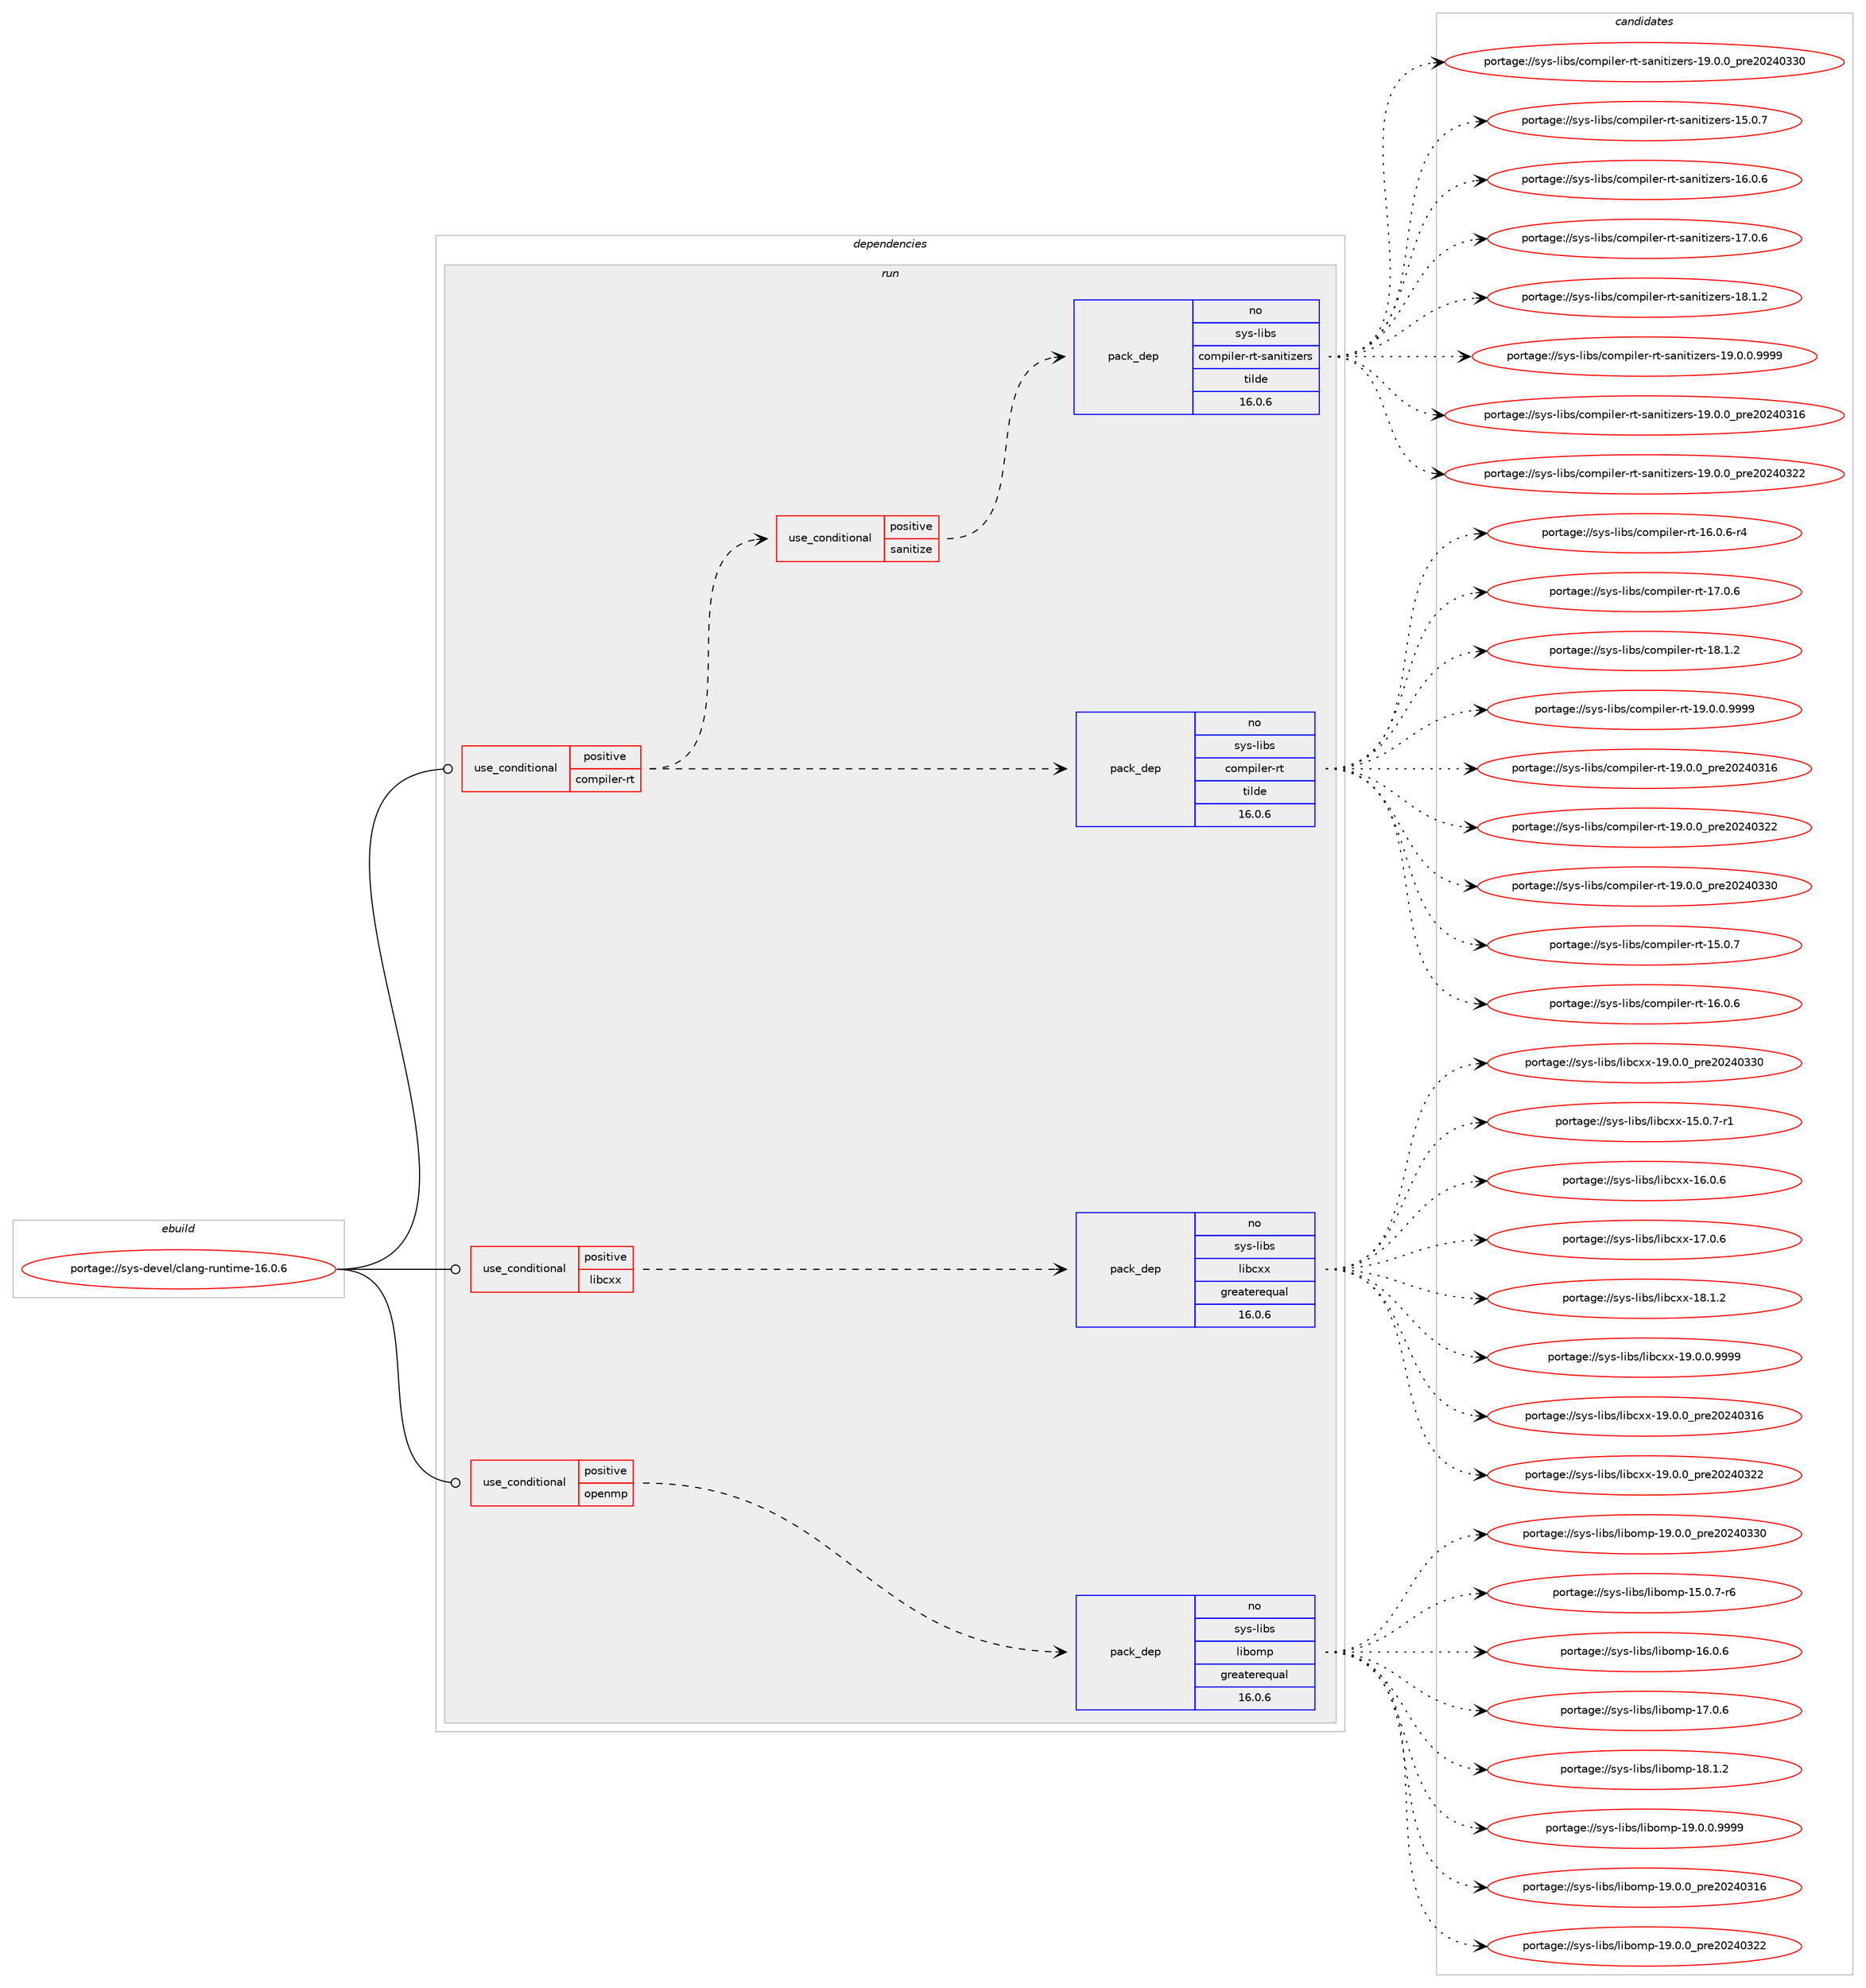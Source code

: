 digraph prolog {

# *************
# Graph options
# *************

newrank=true;
concentrate=true;
compound=true;
graph [rankdir=LR,fontname=Helvetica,fontsize=10,ranksep=1.5];#, ranksep=2.5, nodesep=0.2];
edge  [arrowhead=vee];
node  [fontname=Helvetica,fontsize=10];

# **********
# The ebuild
# **********

subgraph cluster_leftcol {
color=gray;
rank=same;
label=<<i>ebuild</i>>;
id [label="portage://sys-devel/clang-runtime-16.0.6", color=red, width=4, href="../sys-devel/clang-runtime-16.0.6.svg"];
}

# ****************
# The dependencies
# ****************

subgraph cluster_midcol {
color=gray;
label=<<i>dependencies</i>>;
subgraph cluster_compile {
fillcolor="#eeeeee";
style=filled;
label=<<i>compile</i>>;
}
subgraph cluster_compileandrun {
fillcolor="#eeeeee";
style=filled;
label=<<i>compile and run</i>>;
}
subgraph cluster_run {
fillcolor="#eeeeee";
style=filled;
label=<<i>run</i>>;
subgraph cond784 {
dependency1149 [label=<<TABLE BORDER="0" CELLBORDER="1" CELLSPACING="0" CELLPADDING="4"><TR><TD ROWSPAN="3" CELLPADDING="10">use_conditional</TD></TR><TR><TD>positive</TD></TR><TR><TD>compiler-rt</TD></TR></TABLE>>, shape=none, color=red];
subgraph pack342 {
dependency1150 [label=<<TABLE BORDER="0" CELLBORDER="1" CELLSPACING="0" CELLPADDING="4" WIDTH="220"><TR><TD ROWSPAN="6" CELLPADDING="30">pack_dep</TD></TR><TR><TD WIDTH="110">no</TD></TR><TR><TD>sys-libs</TD></TR><TR><TD>compiler-rt</TD></TR><TR><TD>tilde</TD></TR><TR><TD>16.0.6</TD></TR></TABLE>>, shape=none, color=blue];
}
dependency1149:e -> dependency1150:w [weight=20,style="dashed",arrowhead="vee"];
subgraph cond785 {
dependency1151 [label=<<TABLE BORDER="0" CELLBORDER="1" CELLSPACING="0" CELLPADDING="4"><TR><TD ROWSPAN="3" CELLPADDING="10">use_conditional</TD></TR><TR><TD>positive</TD></TR><TR><TD>sanitize</TD></TR></TABLE>>, shape=none, color=red];
subgraph pack343 {
dependency1152 [label=<<TABLE BORDER="0" CELLBORDER="1" CELLSPACING="0" CELLPADDING="4" WIDTH="220"><TR><TD ROWSPAN="6" CELLPADDING="30">pack_dep</TD></TR><TR><TD WIDTH="110">no</TD></TR><TR><TD>sys-libs</TD></TR><TR><TD>compiler-rt-sanitizers</TD></TR><TR><TD>tilde</TD></TR><TR><TD>16.0.6</TD></TR></TABLE>>, shape=none, color=blue];
}
dependency1151:e -> dependency1152:w [weight=20,style="dashed",arrowhead="vee"];
}
dependency1149:e -> dependency1151:w [weight=20,style="dashed",arrowhead="vee"];
}
id:e -> dependency1149:w [weight=20,style="solid",arrowhead="odot"];
subgraph cond786 {
dependency1153 [label=<<TABLE BORDER="0" CELLBORDER="1" CELLSPACING="0" CELLPADDING="4"><TR><TD ROWSPAN="3" CELLPADDING="10">use_conditional</TD></TR><TR><TD>positive</TD></TR><TR><TD>libcxx</TD></TR></TABLE>>, shape=none, color=red];
subgraph pack344 {
dependency1154 [label=<<TABLE BORDER="0" CELLBORDER="1" CELLSPACING="0" CELLPADDING="4" WIDTH="220"><TR><TD ROWSPAN="6" CELLPADDING="30">pack_dep</TD></TR><TR><TD WIDTH="110">no</TD></TR><TR><TD>sys-libs</TD></TR><TR><TD>libcxx</TD></TR><TR><TD>greaterequal</TD></TR><TR><TD>16.0.6</TD></TR></TABLE>>, shape=none, color=blue];
}
dependency1153:e -> dependency1154:w [weight=20,style="dashed",arrowhead="vee"];
}
id:e -> dependency1153:w [weight=20,style="solid",arrowhead="odot"];
subgraph cond787 {
dependency1155 [label=<<TABLE BORDER="0" CELLBORDER="1" CELLSPACING="0" CELLPADDING="4"><TR><TD ROWSPAN="3" CELLPADDING="10">use_conditional</TD></TR><TR><TD>positive</TD></TR><TR><TD>openmp</TD></TR></TABLE>>, shape=none, color=red];
subgraph pack345 {
dependency1156 [label=<<TABLE BORDER="0" CELLBORDER="1" CELLSPACING="0" CELLPADDING="4" WIDTH="220"><TR><TD ROWSPAN="6" CELLPADDING="30">pack_dep</TD></TR><TR><TD WIDTH="110">no</TD></TR><TR><TD>sys-libs</TD></TR><TR><TD>libomp</TD></TR><TR><TD>greaterequal</TD></TR><TR><TD>16.0.6</TD></TR></TABLE>>, shape=none, color=blue];
}
dependency1155:e -> dependency1156:w [weight=20,style="dashed",arrowhead="vee"];
}
id:e -> dependency1155:w [weight=20,style="solid",arrowhead="odot"];
}
}

# **************
# The candidates
# **************

subgraph cluster_choices {
rank=same;
color=gray;
label=<<i>candidates</i>>;

subgraph choice342 {
color=black;
nodesep=1;
choice115121115451081059811547991111091121051081011144511411645495346484655 [label="portage://sys-libs/compiler-rt-15.0.7", color=red, width=4,href="../sys-libs/compiler-rt-15.0.7.svg"];
choice115121115451081059811547991111091121051081011144511411645495446484654 [label="portage://sys-libs/compiler-rt-16.0.6", color=red, width=4,href="../sys-libs/compiler-rt-16.0.6.svg"];
choice1151211154510810598115479911110911210510810111445114116454954464846544511452 [label="portage://sys-libs/compiler-rt-16.0.6-r4", color=red, width=4,href="../sys-libs/compiler-rt-16.0.6-r4.svg"];
choice115121115451081059811547991111091121051081011144511411645495546484654 [label="portage://sys-libs/compiler-rt-17.0.6", color=red, width=4,href="../sys-libs/compiler-rt-17.0.6.svg"];
choice115121115451081059811547991111091121051081011144511411645495646494650 [label="portage://sys-libs/compiler-rt-18.1.2", color=red, width=4,href="../sys-libs/compiler-rt-18.1.2.svg"];
choice1151211154510810598115479911110911210510810111445114116454957464846484657575757 [label="portage://sys-libs/compiler-rt-19.0.0.9999", color=red, width=4,href="../sys-libs/compiler-rt-19.0.0.9999.svg"];
choice115121115451081059811547991111091121051081011144511411645495746484648951121141015048505248514954 [label="portage://sys-libs/compiler-rt-19.0.0_pre20240316", color=red, width=4,href="../sys-libs/compiler-rt-19.0.0_pre20240316.svg"];
choice115121115451081059811547991111091121051081011144511411645495746484648951121141015048505248515050 [label="portage://sys-libs/compiler-rt-19.0.0_pre20240322", color=red, width=4,href="../sys-libs/compiler-rt-19.0.0_pre20240322.svg"];
choice115121115451081059811547991111091121051081011144511411645495746484648951121141015048505248515148 [label="portage://sys-libs/compiler-rt-19.0.0_pre20240330", color=red, width=4,href="../sys-libs/compiler-rt-19.0.0_pre20240330.svg"];
dependency1150:e -> choice115121115451081059811547991111091121051081011144511411645495346484655:w [style=dotted,weight="100"];
dependency1150:e -> choice115121115451081059811547991111091121051081011144511411645495446484654:w [style=dotted,weight="100"];
dependency1150:e -> choice1151211154510810598115479911110911210510810111445114116454954464846544511452:w [style=dotted,weight="100"];
dependency1150:e -> choice115121115451081059811547991111091121051081011144511411645495546484654:w [style=dotted,weight="100"];
dependency1150:e -> choice115121115451081059811547991111091121051081011144511411645495646494650:w [style=dotted,weight="100"];
dependency1150:e -> choice1151211154510810598115479911110911210510810111445114116454957464846484657575757:w [style=dotted,weight="100"];
dependency1150:e -> choice115121115451081059811547991111091121051081011144511411645495746484648951121141015048505248514954:w [style=dotted,weight="100"];
dependency1150:e -> choice115121115451081059811547991111091121051081011144511411645495746484648951121141015048505248515050:w [style=dotted,weight="100"];
dependency1150:e -> choice115121115451081059811547991111091121051081011144511411645495746484648951121141015048505248515148:w [style=dotted,weight="100"];
}
subgraph choice343 {
color=black;
nodesep=1;
choice1151211154510810598115479911110911210510810111445114116451159711010511610512210111411545495346484655 [label="portage://sys-libs/compiler-rt-sanitizers-15.0.7", color=red, width=4,href="../sys-libs/compiler-rt-sanitizers-15.0.7.svg"];
choice1151211154510810598115479911110911210510810111445114116451159711010511610512210111411545495446484654 [label="portage://sys-libs/compiler-rt-sanitizers-16.0.6", color=red, width=4,href="../sys-libs/compiler-rt-sanitizers-16.0.6.svg"];
choice1151211154510810598115479911110911210510810111445114116451159711010511610512210111411545495546484654 [label="portage://sys-libs/compiler-rt-sanitizers-17.0.6", color=red, width=4,href="../sys-libs/compiler-rt-sanitizers-17.0.6.svg"];
choice1151211154510810598115479911110911210510810111445114116451159711010511610512210111411545495646494650 [label="portage://sys-libs/compiler-rt-sanitizers-18.1.2", color=red, width=4,href="../sys-libs/compiler-rt-sanitizers-18.1.2.svg"];
choice11512111545108105981154799111109112105108101114451141164511597110105116105122101114115454957464846484657575757 [label="portage://sys-libs/compiler-rt-sanitizers-19.0.0.9999", color=red, width=4,href="../sys-libs/compiler-rt-sanitizers-19.0.0.9999.svg"];
choice1151211154510810598115479911110911210510810111445114116451159711010511610512210111411545495746484648951121141015048505248514954 [label="portage://sys-libs/compiler-rt-sanitizers-19.0.0_pre20240316", color=red, width=4,href="../sys-libs/compiler-rt-sanitizers-19.0.0_pre20240316.svg"];
choice1151211154510810598115479911110911210510810111445114116451159711010511610512210111411545495746484648951121141015048505248515050 [label="portage://sys-libs/compiler-rt-sanitizers-19.0.0_pre20240322", color=red, width=4,href="../sys-libs/compiler-rt-sanitizers-19.0.0_pre20240322.svg"];
choice1151211154510810598115479911110911210510810111445114116451159711010511610512210111411545495746484648951121141015048505248515148 [label="portage://sys-libs/compiler-rt-sanitizers-19.0.0_pre20240330", color=red, width=4,href="../sys-libs/compiler-rt-sanitizers-19.0.0_pre20240330.svg"];
dependency1152:e -> choice1151211154510810598115479911110911210510810111445114116451159711010511610512210111411545495346484655:w [style=dotted,weight="100"];
dependency1152:e -> choice1151211154510810598115479911110911210510810111445114116451159711010511610512210111411545495446484654:w [style=dotted,weight="100"];
dependency1152:e -> choice1151211154510810598115479911110911210510810111445114116451159711010511610512210111411545495546484654:w [style=dotted,weight="100"];
dependency1152:e -> choice1151211154510810598115479911110911210510810111445114116451159711010511610512210111411545495646494650:w [style=dotted,weight="100"];
dependency1152:e -> choice11512111545108105981154799111109112105108101114451141164511597110105116105122101114115454957464846484657575757:w [style=dotted,weight="100"];
dependency1152:e -> choice1151211154510810598115479911110911210510810111445114116451159711010511610512210111411545495746484648951121141015048505248514954:w [style=dotted,weight="100"];
dependency1152:e -> choice1151211154510810598115479911110911210510810111445114116451159711010511610512210111411545495746484648951121141015048505248515050:w [style=dotted,weight="100"];
dependency1152:e -> choice1151211154510810598115479911110911210510810111445114116451159711010511610512210111411545495746484648951121141015048505248515148:w [style=dotted,weight="100"];
}
subgraph choice344 {
color=black;
nodesep=1;
choice1151211154510810598115471081059899120120454953464846554511449 [label="portage://sys-libs/libcxx-15.0.7-r1", color=red, width=4,href="../sys-libs/libcxx-15.0.7-r1.svg"];
choice115121115451081059811547108105989912012045495446484654 [label="portage://sys-libs/libcxx-16.0.6", color=red, width=4,href="../sys-libs/libcxx-16.0.6.svg"];
choice115121115451081059811547108105989912012045495546484654 [label="portage://sys-libs/libcxx-17.0.6", color=red, width=4,href="../sys-libs/libcxx-17.0.6.svg"];
choice115121115451081059811547108105989912012045495646494650 [label="portage://sys-libs/libcxx-18.1.2", color=red, width=4,href="../sys-libs/libcxx-18.1.2.svg"];
choice1151211154510810598115471081059899120120454957464846484657575757 [label="portage://sys-libs/libcxx-19.0.0.9999", color=red, width=4,href="../sys-libs/libcxx-19.0.0.9999.svg"];
choice115121115451081059811547108105989912012045495746484648951121141015048505248514954 [label="portage://sys-libs/libcxx-19.0.0_pre20240316", color=red, width=4,href="../sys-libs/libcxx-19.0.0_pre20240316.svg"];
choice115121115451081059811547108105989912012045495746484648951121141015048505248515050 [label="portage://sys-libs/libcxx-19.0.0_pre20240322", color=red, width=4,href="../sys-libs/libcxx-19.0.0_pre20240322.svg"];
choice115121115451081059811547108105989912012045495746484648951121141015048505248515148 [label="portage://sys-libs/libcxx-19.0.0_pre20240330", color=red, width=4,href="../sys-libs/libcxx-19.0.0_pre20240330.svg"];
dependency1154:e -> choice1151211154510810598115471081059899120120454953464846554511449:w [style=dotted,weight="100"];
dependency1154:e -> choice115121115451081059811547108105989912012045495446484654:w [style=dotted,weight="100"];
dependency1154:e -> choice115121115451081059811547108105989912012045495546484654:w [style=dotted,weight="100"];
dependency1154:e -> choice115121115451081059811547108105989912012045495646494650:w [style=dotted,weight="100"];
dependency1154:e -> choice1151211154510810598115471081059899120120454957464846484657575757:w [style=dotted,weight="100"];
dependency1154:e -> choice115121115451081059811547108105989912012045495746484648951121141015048505248514954:w [style=dotted,weight="100"];
dependency1154:e -> choice115121115451081059811547108105989912012045495746484648951121141015048505248515050:w [style=dotted,weight="100"];
dependency1154:e -> choice115121115451081059811547108105989912012045495746484648951121141015048505248515148:w [style=dotted,weight="100"];
}
subgraph choice345 {
color=black;
nodesep=1;
choice11512111545108105981154710810598111109112454953464846554511454 [label="portage://sys-libs/libomp-15.0.7-r6", color=red, width=4,href="../sys-libs/libomp-15.0.7-r6.svg"];
choice1151211154510810598115471081059811110911245495446484654 [label="portage://sys-libs/libomp-16.0.6", color=red, width=4,href="../sys-libs/libomp-16.0.6.svg"];
choice1151211154510810598115471081059811110911245495546484654 [label="portage://sys-libs/libomp-17.0.6", color=red, width=4,href="../sys-libs/libomp-17.0.6.svg"];
choice1151211154510810598115471081059811110911245495646494650 [label="portage://sys-libs/libomp-18.1.2", color=red, width=4,href="../sys-libs/libomp-18.1.2.svg"];
choice11512111545108105981154710810598111109112454957464846484657575757 [label="portage://sys-libs/libomp-19.0.0.9999", color=red, width=4,href="../sys-libs/libomp-19.0.0.9999.svg"];
choice1151211154510810598115471081059811110911245495746484648951121141015048505248514954 [label="portage://sys-libs/libomp-19.0.0_pre20240316", color=red, width=4,href="../sys-libs/libomp-19.0.0_pre20240316.svg"];
choice1151211154510810598115471081059811110911245495746484648951121141015048505248515050 [label="portage://sys-libs/libomp-19.0.0_pre20240322", color=red, width=4,href="../sys-libs/libomp-19.0.0_pre20240322.svg"];
choice1151211154510810598115471081059811110911245495746484648951121141015048505248515148 [label="portage://sys-libs/libomp-19.0.0_pre20240330", color=red, width=4,href="../sys-libs/libomp-19.0.0_pre20240330.svg"];
dependency1156:e -> choice11512111545108105981154710810598111109112454953464846554511454:w [style=dotted,weight="100"];
dependency1156:e -> choice1151211154510810598115471081059811110911245495446484654:w [style=dotted,weight="100"];
dependency1156:e -> choice1151211154510810598115471081059811110911245495546484654:w [style=dotted,weight="100"];
dependency1156:e -> choice1151211154510810598115471081059811110911245495646494650:w [style=dotted,weight="100"];
dependency1156:e -> choice11512111545108105981154710810598111109112454957464846484657575757:w [style=dotted,weight="100"];
dependency1156:e -> choice1151211154510810598115471081059811110911245495746484648951121141015048505248514954:w [style=dotted,weight="100"];
dependency1156:e -> choice1151211154510810598115471081059811110911245495746484648951121141015048505248515050:w [style=dotted,weight="100"];
dependency1156:e -> choice1151211154510810598115471081059811110911245495746484648951121141015048505248515148:w [style=dotted,weight="100"];
}
}

}
